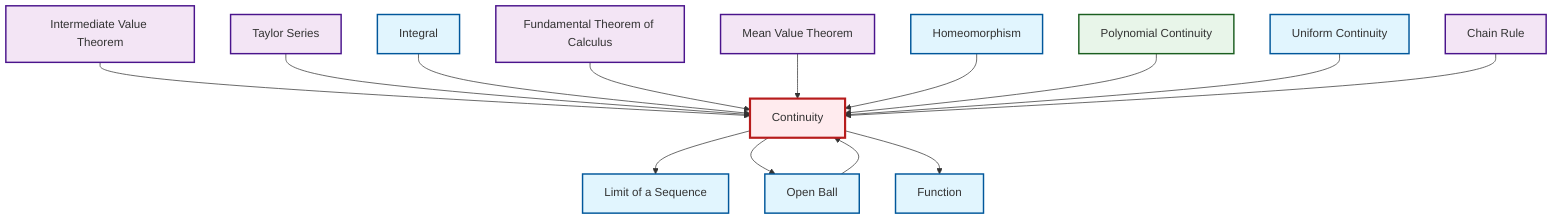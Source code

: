 graph TD
    classDef definition fill:#e1f5fe,stroke:#01579b,stroke-width:2px
    classDef theorem fill:#f3e5f5,stroke:#4a148c,stroke-width:2px
    classDef axiom fill:#fff3e0,stroke:#e65100,stroke-width:2px
    classDef example fill:#e8f5e9,stroke:#1b5e20,stroke-width:2px
    classDef current fill:#ffebee,stroke:#b71c1c,stroke-width:3px
    thm-fundamental-calculus["Fundamental Theorem of Calculus"]:::theorem
    ex-polynomial-continuity["Polynomial Continuity"]:::example
    def-uniform-continuity["Uniform Continuity"]:::definition
    thm-taylor-series["Taylor Series"]:::theorem
    def-continuity["Continuity"]:::definition
    thm-mean-value["Mean Value Theorem"]:::theorem
    def-integral["Integral"]:::definition
    def-function["Function"]:::definition
    def-open-ball["Open Ball"]:::definition
    thm-chain-rule["Chain Rule"]:::theorem
    def-limit["Limit of a Sequence"]:::definition
    thm-intermediate-value["Intermediate Value Theorem"]:::theorem
    def-homeomorphism["Homeomorphism"]:::definition
    thm-intermediate-value --> def-continuity
    thm-taylor-series --> def-continuity
    def-integral --> def-continuity
    def-continuity --> def-limit
    def-continuity --> def-open-ball
    thm-fundamental-calculus --> def-continuity
    thm-mean-value --> def-continuity
    def-continuity --> def-function
    def-homeomorphism --> def-continuity
    ex-polynomial-continuity --> def-continuity
    def-uniform-continuity --> def-continuity
    def-open-ball --> def-continuity
    thm-chain-rule --> def-continuity
    class def-continuity current